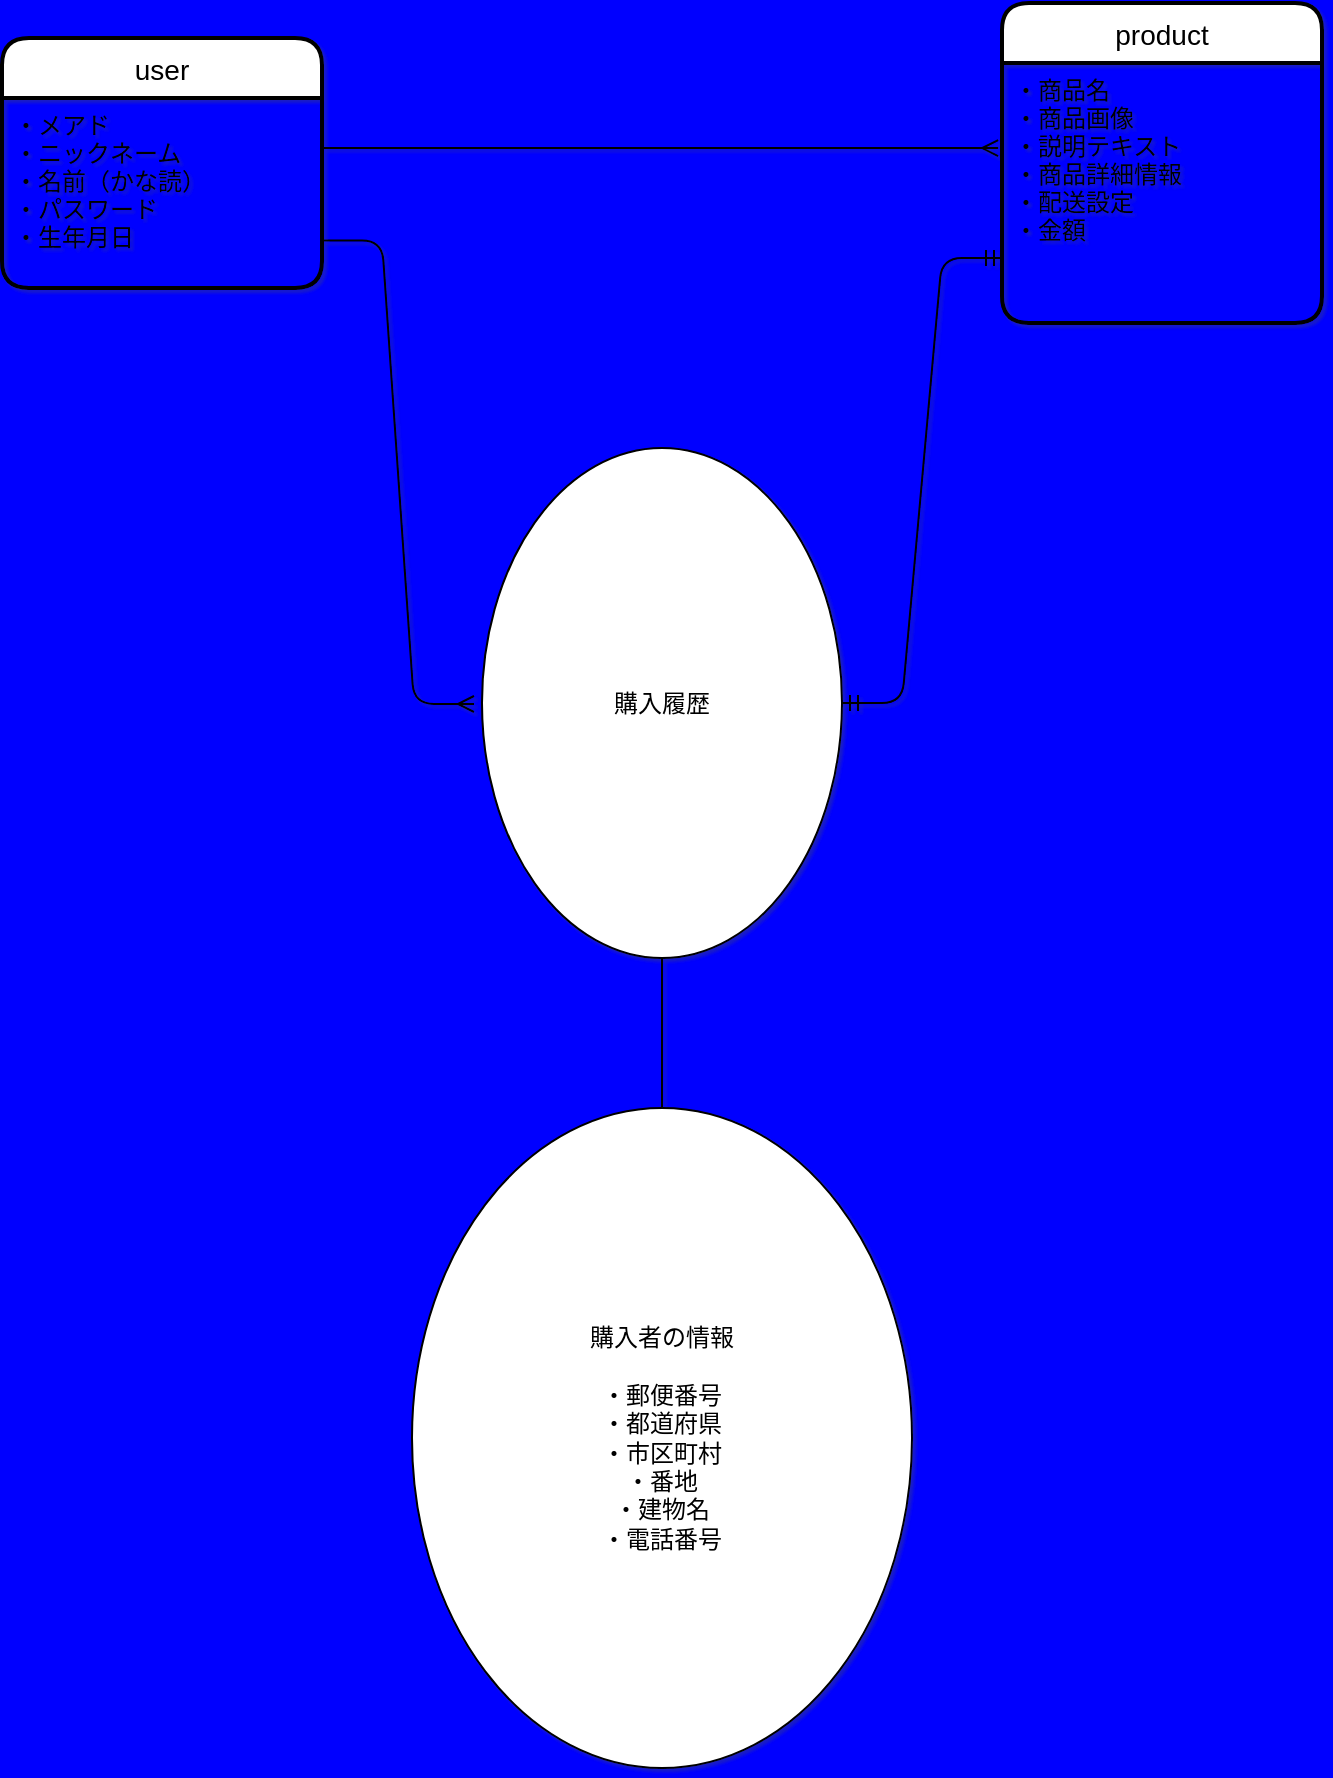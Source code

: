 <mxfile version="13.10.0" type="embed">
    <diagram id="cQUnQ7eZXvzPiAG-qzQM" name="Page-1">
        <mxGraphModel dx="816" dy="680" grid="1" gridSize="10" guides="1" tooltips="1" connect="1" arrows="1" fold="1" page="1" pageScale="1" pageWidth="827" pageHeight="1169" background="#0000FF" math="0" shadow="1">
            <root>
                <mxCell id="0"/>
                <mxCell id="1" parent="0"/>
                <mxCell id="30" value="user" style="swimlane;childLayout=stackLayout;horizontal=1;startSize=30;horizontalStack=0;rounded=1;fontSize=14;fontStyle=0;strokeWidth=2;resizeParent=0;resizeLast=1;shadow=0;dashed=0;align=center;" parent="1" vertex="1">
                    <mxGeometry x="100" y="75" width="160" height="125" as="geometry"/>
                </mxCell>
                <mxCell id="31" value="・メアド&#10;・ニックネーム&#10;・名前（かな読）&#10;・パスワード&#10;・生年月日&#10;&#10;" style="align=left;strokeColor=none;fillColor=none;spacingLeft=4;fontSize=12;verticalAlign=top;resizable=0;rotatable=0;part=1;" parent="30" vertex="1">
                    <mxGeometry y="30" width="160" height="95" as="geometry"/>
                </mxCell>
                <mxCell id="32" value="product" style="swimlane;childLayout=stackLayout;horizontal=1;startSize=30;horizontalStack=0;rounded=1;fontSize=14;fontStyle=0;strokeWidth=2;resizeParent=0;resizeLast=1;shadow=0;dashed=0;align=center;" parent="1" vertex="1">
                    <mxGeometry x="600" y="57.5" width="160" height="160" as="geometry"/>
                </mxCell>
                <mxCell id="33" value="・商品名&#10;・商品画像&#10;・説明テキスト&#10;・商品詳細情報&#10;・配送設定&#10;・金額&#10;" style="align=left;strokeColor=none;fillColor=none;spacingLeft=4;fontSize=12;verticalAlign=top;resizable=0;rotatable=0;part=1;" parent="32" vertex="1">
                    <mxGeometry y="30" width="160" height="130" as="geometry"/>
                </mxCell>
                <mxCell id="44" value="購入履歴" style="ellipse;whiteSpace=wrap;html=1;align=center;" parent="1" vertex="1">
                    <mxGeometry x="340" y="280" width="180" height="255" as="geometry"/>
                </mxCell>
                <mxCell id="45" value="購入者の情報&lt;br&gt;&lt;br&gt;・郵便番号&lt;br&gt;・都道府県&lt;br&gt;・市区町村&lt;br&gt;・番地&lt;br&gt;・建物名&lt;br&gt;・電話番号" style="ellipse;whiteSpace=wrap;html=1;align=center;" parent="1" vertex="1">
                    <mxGeometry x="305" y="610" width="250" height="330" as="geometry"/>
                </mxCell>
                <mxCell id="61" value="" style="edgeStyle=entityRelationEdgeStyle;fontSize=12;html=1;endArrow=ERmandOne;startArrow=ERmandOne;exitX=1;exitY=0.5;exitDx=0;exitDy=0;entryX=0;entryY=0.75;entryDx=0;entryDy=0;" parent="1" target="33" edge="1" source="44">
                    <mxGeometry width="100" height="100" relative="1" as="geometry">
                        <mxPoint x="740" y="80" as="sourcePoint"/>
                        <mxPoint x="560" y="250" as="targetPoint"/>
                    </mxGeometry>
                </mxCell>
                <mxCell id="71" value="" style="endArrow=none;html=1;rounded=0;entryX=0.5;entryY=0;entryDx=0;entryDy=0;exitX=0.5;exitY=1;exitDx=0;exitDy=0;" parent="1" source="44" target="45" edge="1">
                    <mxGeometry relative="1" as="geometry">
                        <mxPoint x="520" y="350" as="sourcePoint"/>
                        <mxPoint x="680" y="350" as="targetPoint"/>
                    </mxGeometry>
                </mxCell>
                <mxCell id="72" value="" style="edgeStyle=entityRelationEdgeStyle;fontSize=12;html=1;endArrow=ERmany;exitX=1;exitY=0.75;exitDx=0;exitDy=0;" edge="1" parent="1" source="31">
                    <mxGeometry width="100" height="100" relative="1" as="geometry">
                        <mxPoint x="470" y="430" as="sourcePoint"/>
                        <mxPoint x="336" y="408" as="targetPoint"/>
                    </mxGeometry>
                </mxCell>
                <mxCell id="73" value="" style="edgeStyle=entityRelationEdgeStyle;fontSize=12;html=1;endArrow=ERmany;entryX=-0.012;entryY=0.327;entryDx=0;entryDy=0;entryPerimeter=0;" edge="1" parent="1" target="33">
                    <mxGeometry width="100" height="100" relative="1" as="geometry">
                        <mxPoint x="260" y="130" as="sourcePoint"/>
                        <mxPoint x="360" y="30" as="targetPoint"/>
                    </mxGeometry>
                </mxCell>
            </root>
        </mxGraphModel>
    </diagram>
</mxfile>
